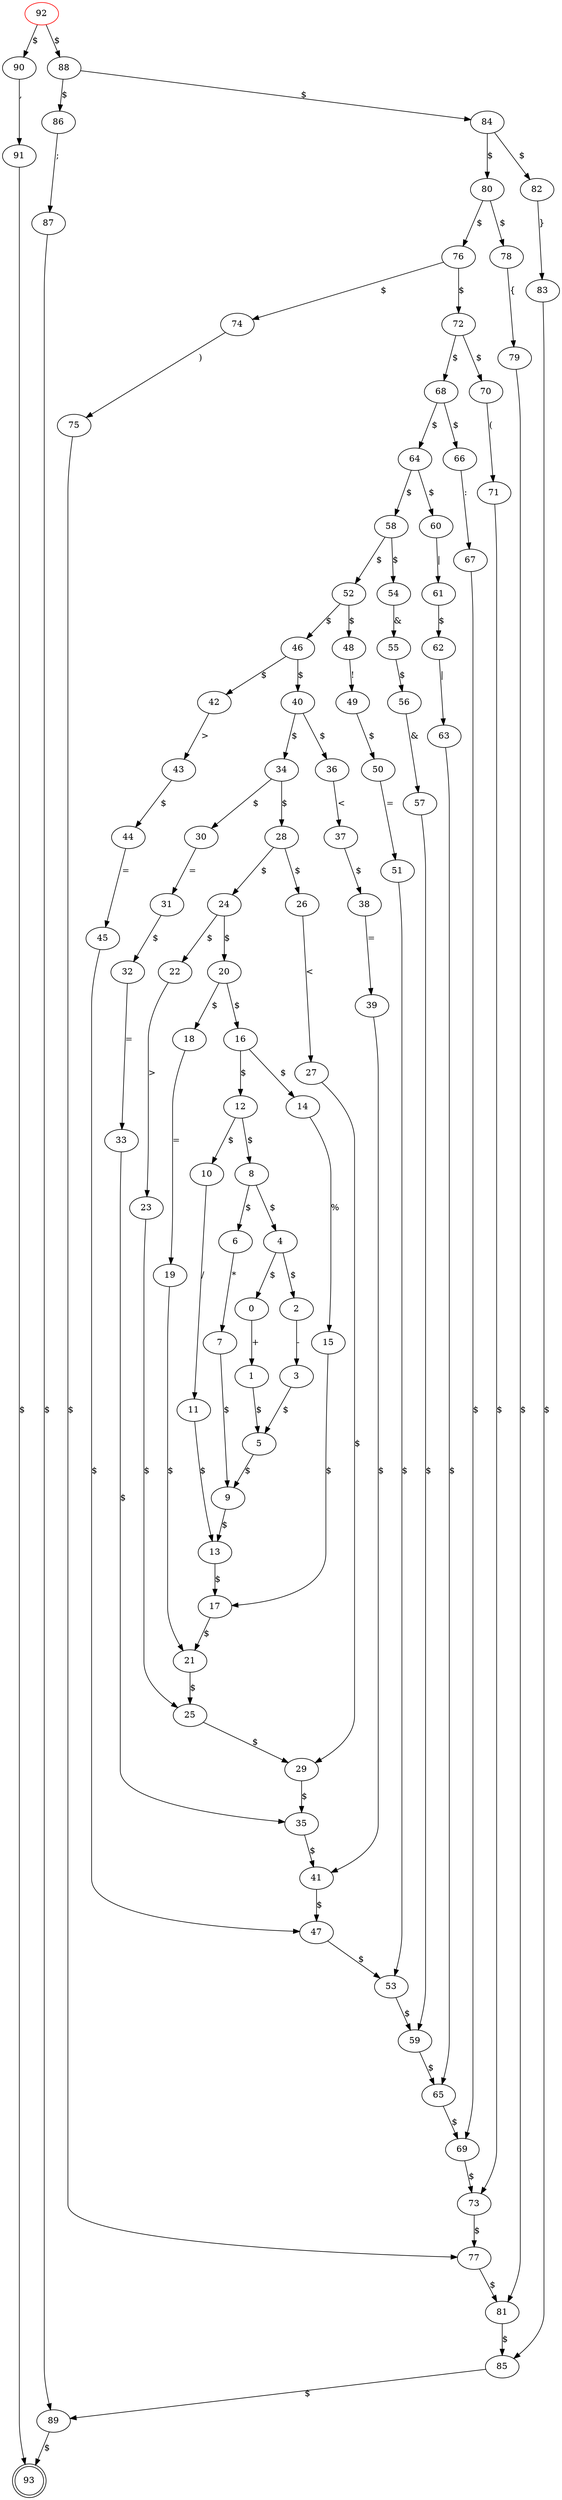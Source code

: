 // graph_fa
digraph {
	92 -> 90 [label="$"]
	92 -> 88 [label="$"]
	90 -> 91 [label=","]
	91 -> 93 [label="$"]
	88 -> 86 [label="$"]
	88 -> 84 [label="$"]
	86 -> 87 [label=";"]
	87 -> 89 [label="$"]
	89 -> 93 [label="$"]
	84 -> 80 [label="$"]
	84 -> 82 [label="$"]
	82 -> 83 [label="}"]
	83 -> 85 [label="$"]
	85 -> 89 [label="$"]
	80 -> 76 [label="$"]
	80 -> 78 [label="$"]
	78 -> 79 [label="{"]
	79 -> 81 [label="$"]
	81 -> 85 [label="$"]
	76 -> 74 [label="$"]
	76 -> 72 [label="$"]
	74 -> 75 [label=")"]
	75 -> 77 [label="$"]
	77 -> 81 [label="$"]
	72 -> 68 [label="$"]
	72 -> 70 [label="$"]
	70 -> 71 [label="("]
	71 -> 73 [label="$"]
	73 -> 77 [label="$"]
	68 -> 64 [label="$"]
	68 -> 66 [label="$"]
	66 -> 67 [label=":"]
	67 -> 69 [label="$"]
	69 -> 73 [label="$"]
	64 -> 58 [label="$"]
	64 -> 60 [label="$"]
	60 -> 61 [label="|"]
	61 -> 62 [label="$"]
	62 -> 63 [label="|"]
	63 -> 65 [label="$"]
	65 -> 69 [label="$"]
	58 -> 52 [label="$"]
	58 -> 54 [label="$"]
	54 -> 55 [label="&"]
	55 -> 56 [label="$"]
	56 -> 57 [label="&"]
	57 -> 59 [label="$"]
	59 -> 65 [label="$"]
	52 -> 46 [label="$"]
	52 -> 48 [label="$"]
	48 -> 49 [label="!"]
	49 -> 50 [label="$"]
	50 -> 51 [label="="]
	51 -> 53 [label="$"]
	53 -> 59 [label="$"]
	46 -> 42 [label="$"]
	46 -> 40 [label="$"]
	42 -> 43 [label=">"]
	43 -> 44 [label="$"]
	44 -> 45 [label="="]
	45 -> 47 [label="$"]
	47 -> 53 [label="$"]
	40 -> 34 [label="$"]
	40 -> 36 [label="$"]
	36 -> 37 [label="<"]
	37 -> 38 [label="$"]
	38 -> 39 [label="="]
	39 -> 41 [label="$"]
	41 -> 47 [label="$"]
	34 -> 30 [label="$"]
	34 -> 28 [label="$"]
	30 -> 31 [label="="]
	31 -> 32 [label="$"]
	32 -> 33 [label="="]
	33 -> 35 [label="$"]
	35 -> 41 [label="$"]
	28 -> 24 [label="$"]
	28 -> 26 [label="$"]
	26 -> 27 [label="<"]
	27 -> 29 [label="$"]
	29 -> 35 [label="$"]
	24 -> 22 [label="$"]
	24 -> 20 [label="$"]
	22 -> 23 [label=">"]
	23 -> 25 [label="$"]
	25 -> 29 [label="$"]
	20 -> 18 [label="$"]
	20 -> 16 [label="$"]
	18 -> 19 [label="="]
	19 -> 21 [label="$"]
	21 -> 25 [label="$"]
	16 -> 12 [label="$"]
	16 -> 14 [label="$"]
	14 -> 15 [label="%"]
	15 -> 17 [label="$"]
	17 -> 21 [label="$"]
	12 -> 10 [label="$"]
	12 -> 8 [label="$"]
	10 -> 11 [label="/"]
	11 -> 13 [label="$"]
	13 -> 17 [label="$"]
	8 -> 6 [label="$"]
	8 -> 4 [label="$"]
	6 -> 7 [label="*"]
	7 -> 9 [label="$"]
	9 -> 13 [label="$"]
	4 -> 0 [label="$"]
	4 -> 2 [label="$"]
	2 -> 3 [label="-"]
	3 -> 5 [label="$"]
	5 -> 9 [label="$"]
	0 -> 1 [label="+"]
	1 -> 5 [label="$"]
	92 [color=red]
	93 [shape=doublecircle]
}
